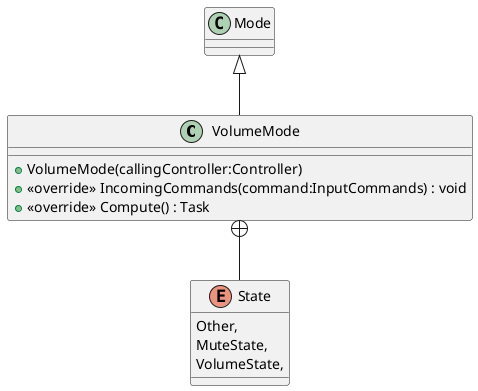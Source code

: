 @startuml
class VolumeMode {
    + VolumeMode(callingController:Controller)
    + <<override>> IncomingCommands(command:InputCommands) : void
    + <<override>> Compute() : Task
}
enum State {
    Other,
    MuteState,
    VolumeState,
}
Mode <|-- VolumeMode
VolumeMode +-- State
@enduml
